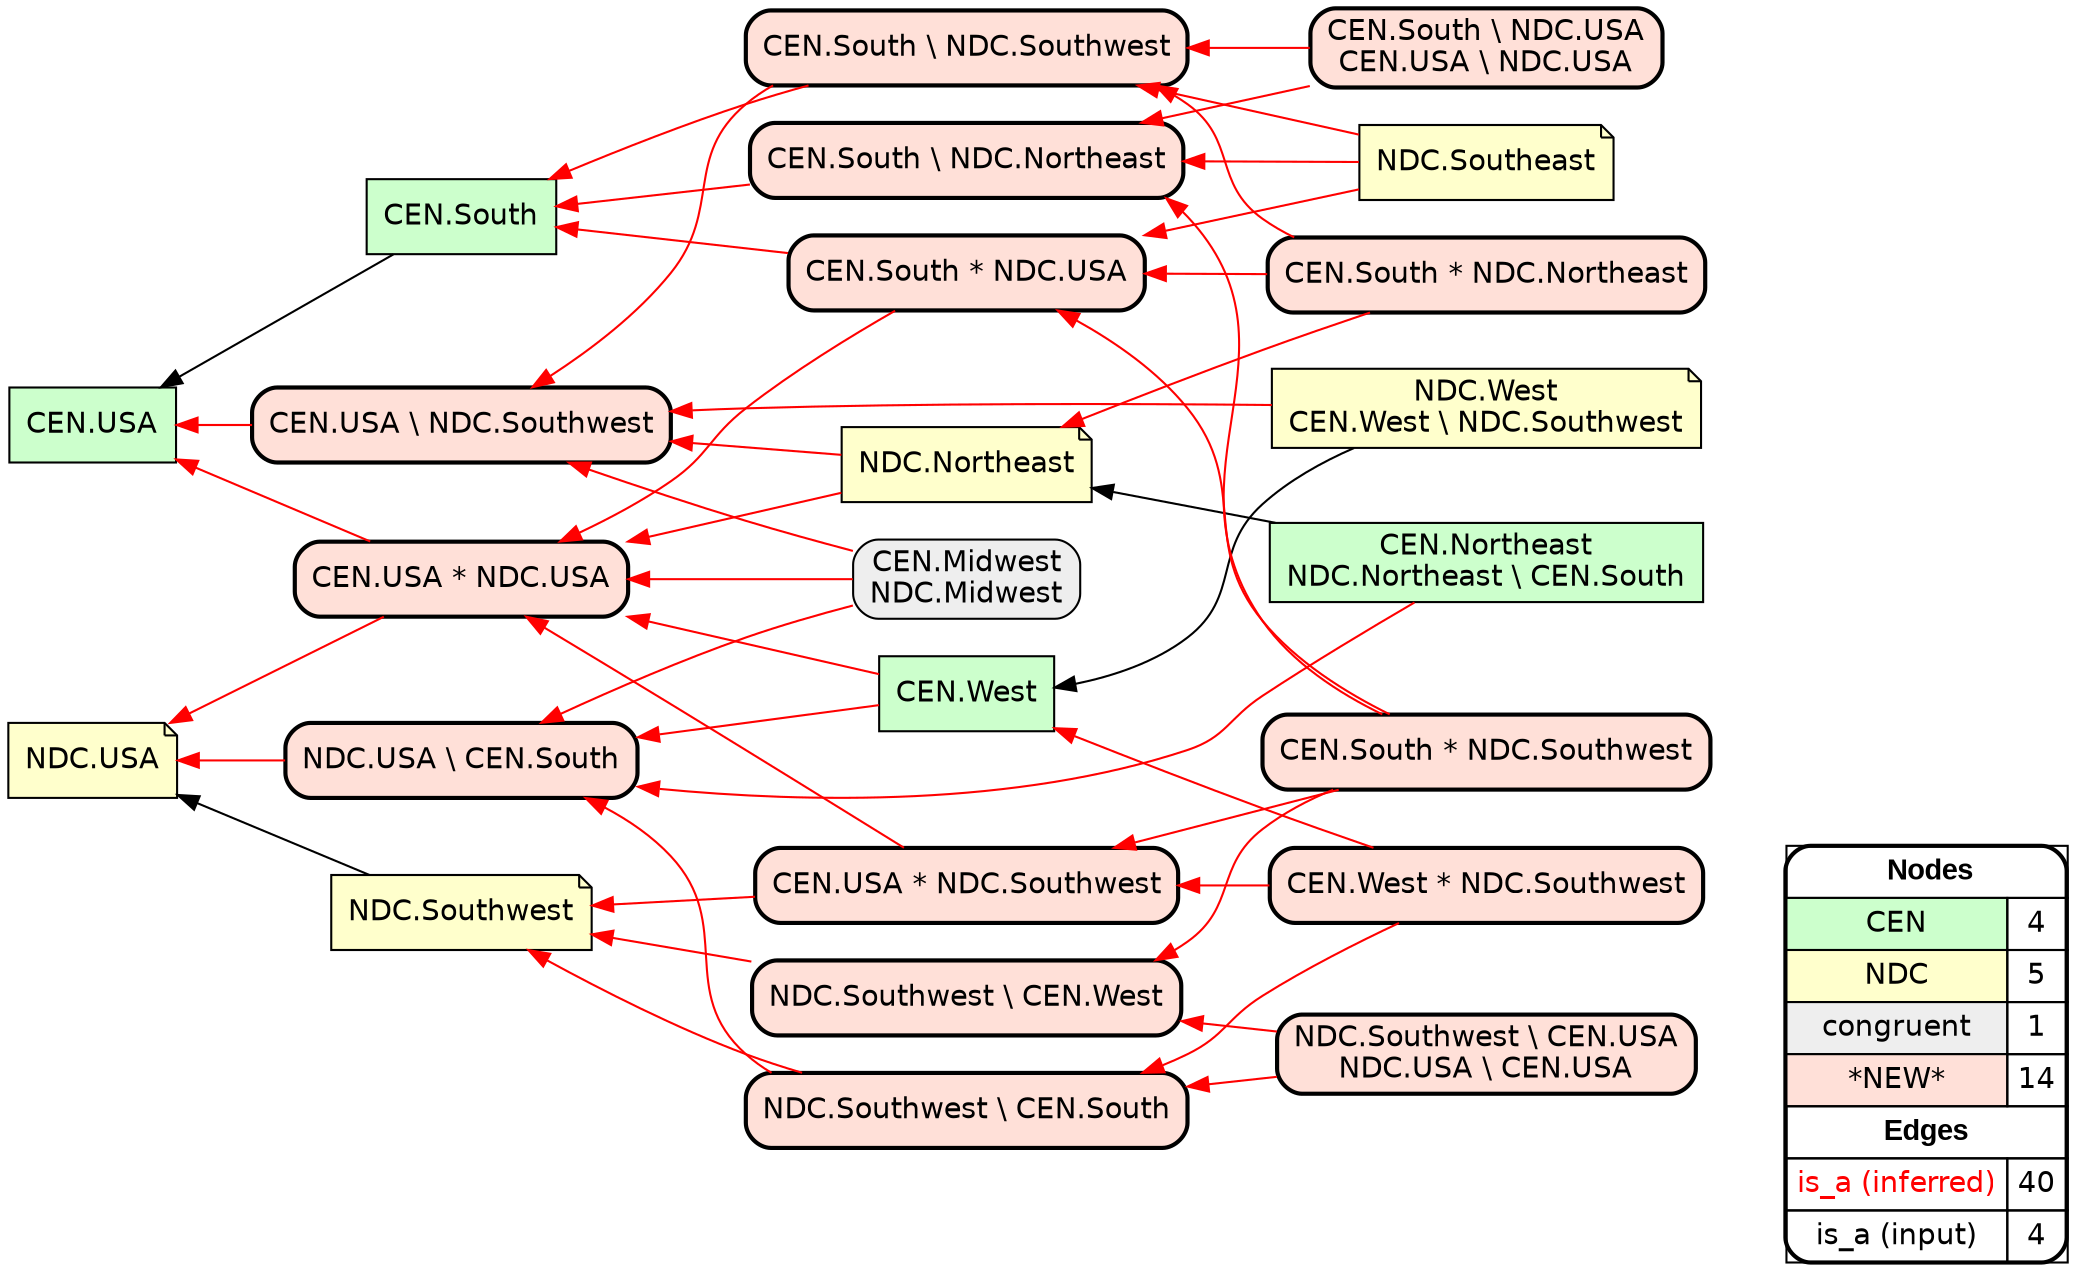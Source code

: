 digraph{
rankdir=RL
node[shape=box style=filled fillcolor="#CCFFCC" fontname="helvetica"] 
"CEN.USA"
"CEN.West"
"CEN.Northeast\nNDC.Northeast \\ CEN.South"
"CEN.South"
node[shape=note style=filled fillcolor="#FFFFCC" fontname="helvetica"] 
"NDC.West\nCEN.West \\ NDC.Southwest"
"NDC.USA"
"NDC.Southeast"
"NDC.Southwest"
"NDC.Northeast"
node[shape=box style="filled,rounded" fillcolor="#EEEEEE" fontname="helvetica"] 
"CEN.Midwest\nNDC.Midwest"
node[shape=box style="filled,rounded,bold" fillcolor="#FFE0D8" fontname="helvetica"] 
"NDC.Southwest \\ CEN.USA\nNDC.USA \\ CEN.USA"
"CEN.South \\ NDC.USA\nCEN.USA \\ NDC.USA"
"NDC.USA \\ CEN.South"
"CEN.USA * NDC.USA"
"CEN.South \\ NDC.Southwest"
"CEN.West * NDC.Southwest"
"NDC.Southwest \\ CEN.West"
"CEN.USA \\ NDC.Southwest"
"CEN.South * NDC.Southwest"
"CEN.South * NDC.USA"
"CEN.South \\ NDC.Northeast"
"NDC.Southwest \\ CEN.South"
"CEN.USA * NDC.Southwest"
"CEN.South * NDC.Northeast"
edge[arrowhead=normal style=dotted color="#000000" constraint=true penwidth=1]
edge[arrowhead=normal style=solid color="#FF0000" constraint=true penwidth=1]
"CEN.USA * NDC.Southwest" -> "NDC.Southwest"
"NDC.Northeast" -> "CEN.USA \\ NDC.Southwest"
"NDC.Southwest \\ CEN.USA\nNDC.USA \\ CEN.USA" -> "NDC.Southwest \\ CEN.West"
"CEN.South * NDC.Southwest" -> "NDC.Southwest \\ CEN.West"
"CEN.USA * NDC.USA" -> "NDC.USA"
"CEN.West" -> "NDC.USA \\ CEN.South"
"CEN.Midwest\nNDC.Midwest" -> "CEN.USA \\ NDC.Southwest"
"NDC.Southwest \\ CEN.USA\nNDC.USA \\ CEN.USA" -> "NDC.Southwest \\ CEN.South"
"CEN.South * NDC.USA" -> "CEN.USA * NDC.USA"
"CEN.Northeast\nNDC.Northeast \\ CEN.South" -> "NDC.USA \\ CEN.South"
"CEN.South * NDC.Southwest" -> "CEN.USA * NDC.Southwest"
"NDC.Southeast" -> "CEN.South * NDC.USA"
"CEN.South * NDC.Northeast" -> "CEN.South * NDC.USA"
"CEN.USA \\ NDC.Southwest" -> "CEN.USA"
"CEN.USA * NDC.USA" -> "CEN.USA"
"NDC.Southwest \\ CEN.South" -> "NDC.USA \\ CEN.South"
"CEN.South * NDC.USA" -> "CEN.South"
"NDC.Northeast" -> "CEN.USA * NDC.USA"
"CEN.South * NDC.Southwest" -> "CEN.South * NDC.USA"
"CEN.West * NDC.Southwest" -> "CEN.West"
"CEN.West * NDC.Southwest" -> "CEN.USA * NDC.Southwest"
"CEN.West" -> "CEN.USA * NDC.USA"
"CEN.Midwest\nNDC.Midwest" -> "CEN.USA * NDC.USA"
"NDC.Southeast" -> "CEN.South \\ NDC.Northeast"
"CEN.South \\ NDC.USA\nCEN.USA \\ NDC.USA" -> "CEN.South \\ NDC.Northeast"
"CEN.South * NDC.Southwest" -> "CEN.South \\ NDC.Northeast"
"CEN.South \\ NDC.Northeast" -> "CEN.South"
"NDC.Southeast" -> "CEN.South \\ NDC.Southwest"
"NDC.Southwest \\ CEN.West" -> "NDC.Southwest"
"CEN.Midwest\nNDC.Midwest" -> "NDC.USA \\ CEN.South"
"CEN.USA * NDC.Southwest" -> "CEN.USA * NDC.USA"
"NDC.USA \\ CEN.South" -> "NDC.USA"
"CEN.South \\ NDC.USA\nCEN.USA \\ NDC.USA" -> "CEN.South \\ NDC.Southwest"
"CEN.West * NDC.Southwest" -> "NDC.Southwest \\ CEN.South"
"CEN.South \\ NDC.Southwest" -> "CEN.South"
"NDC.Southwest \\ CEN.South" -> "NDC.Southwest"
"CEN.South \\ NDC.Southwest" -> "CEN.USA \\ NDC.Southwest"
"CEN.South * NDC.Northeast" -> "CEN.South \\ NDC.Southwest"
"NDC.West\nCEN.West \\ NDC.Southwest" -> "CEN.USA \\ NDC.Southwest"
"CEN.South * NDC.Northeast" -> "NDC.Northeast"
edge[arrowhead=normal style=solid color="#000000" constraint=true penwidth=1]
"CEN.South" -> "CEN.USA"
"NDC.Southwest" -> "NDC.USA"
"CEN.Northeast\nNDC.Northeast \\ CEN.South" -> "NDC.Northeast"
"NDC.West\nCEN.West \\ NDC.Southwest" -> "CEN.West"
node[shape=box] 
{rank=source Legend [fillcolor= white margin=0 label=< 
 <TABLE BORDER="0" CELLBORDER="1" CELLSPACING="0" CELLPADDING="4"> 
<TR> <TD COLSPAN="2"><font face="Arial Black"> Nodes</font></TD> </TR> 
<TR> 
 <TD bgcolor="#CCFFCC" fontname="helvetica">CEN</TD> 
 <TD>4</TD> 
 </TR> 
<TR> 
 <TD bgcolor="#FFFFCC" fontname="helvetica">NDC</TD> 
 <TD>5</TD> 
 </TR> 
<TR> 
 <TD bgcolor="#EEEEEE" fontname="helvetica">congruent</TD> 
 <TD>1</TD> 
 </TR> 
<TR> 
 <TD bgcolor="#FFE0D8" fontname="helvetica">*NEW*</TD> 
 <TD>14</TD> 
 </TR> 
<TR> <TD COLSPAN="2"><font face = "Arial Black"> Edges </font></TD> </TR> 
<TR> 
 <TD><font color ="#FF0000">is_a (inferred)</font></TD><TD>40</TD>
</TR>
<TR> 
 <TD><font color ="#000000">is_a (input)</font></TD><TD>4</TD>
</TR>
</TABLE> 
 >] } 
}